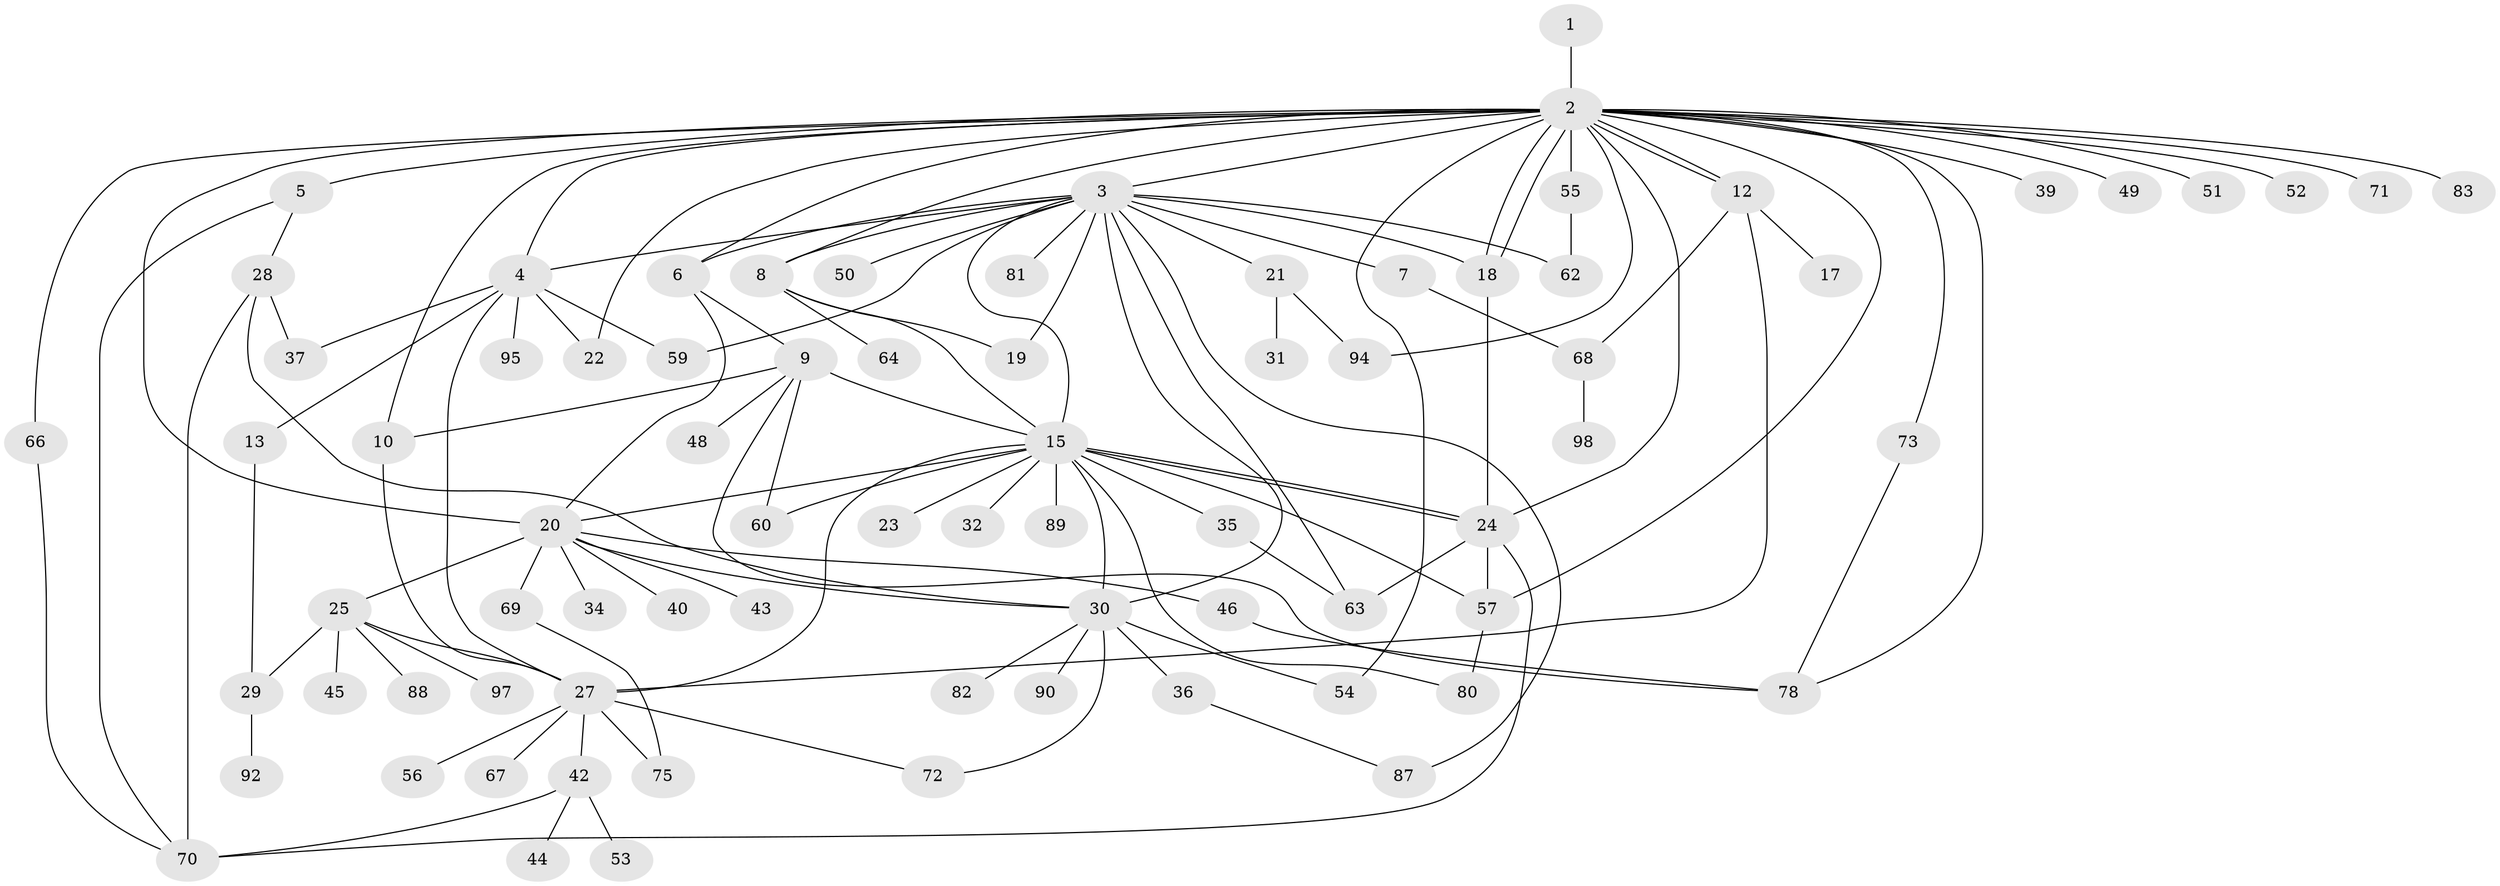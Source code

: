 // original degree distribution, {1: 0.3888888888888889, 26: 0.009259259259259259, 15: 0.018518518518518517, 8: 0.018518518518518517, 5: 0.046296296296296294, 2: 0.28703703703703703, 6: 0.05555555555555555, 3: 0.12037037037037036, 10: 0.018518518518518517, 4: 0.037037037037037035}
// Generated by graph-tools (version 1.1) at 2025/41/03/06/25 10:41:46]
// undirected, 77 vertices, 122 edges
graph export_dot {
graph [start="1"]
  node [color=gray90,style=filled];
  1;
  2 [super="+14"];
  3 [super="+61"];
  4 [super="+11"];
  5 [super="+38"];
  6 [super="+105"];
  7;
  8 [super="+33"];
  9 [super="+47"];
  10 [super="+79"];
  12 [super="+16"];
  13;
  15 [super="+41"];
  17 [super="+85"];
  18 [super="+58"];
  19;
  20 [super="+93"];
  21;
  22 [super="+103"];
  23;
  24 [super="+106"];
  25 [super="+26"];
  27 [super="+101"];
  28;
  29;
  30 [super="+77"];
  31;
  32;
  34;
  35 [super="+74"];
  36;
  37;
  39;
  40;
  42 [super="+104"];
  43;
  44;
  45;
  46;
  48;
  49;
  50;
  51;
  52;
  53;
  54;
  55;
  56 [super="+107"];
  57;
  59 [super="+100"];
  60;
  62;
  63 [super="+65"];
  64;
  66 [super="+91"];
  67;
  68 [super="+76"];
  69 [super="+99"];
  70 [super="+102"];
  71;
  72 [super="+84"];
  73;
  75 [super="+96"];
  78 [super="+86"];
  80;
  81;
  82;
  83;
  87;
  88;
  89;
  90 [super="+108"];
  92;
  94;
  95;
  97;
  98;
  1 -- 2;
  2 -- 3;
  2 -- 4;
  2 -- 5 [weight=2];
  2 -- 8;
  2 -- 12;
  2 -- 12;
  2 -- 18;
  2 -- 18;
  2 -- 20 [weight=2];
  2 -- 22;
  2 -- 24 [weight=2];
  2 -- 39;
  2 -- 49;
  2 -- 51;
  2 -- 52;
  2 -- 54;
  2 -- 55;
  2 -- 57;
  2 -- 66;
  2 -- 73;
  2 -- 83;
  2 -- 94;
  2 -- 6;
  2 -- 71;
  2 -- 78;
  2 -- 10;
  3 -- 4;
  3 -- 6;
  3 -- 7;
  3 -- 8;
  3 -- 15;
  3 -- 19;
  3 -- 21;
  3 -- 30;
  3 -- 50;
  3 -- 59;
  3 -- 63;
  3 -- 81;
  3 -- 18;
  3 -- 62;
  3 -- 87;
  4 -- 13;
  4 -- 27;
  4 -- 95;
  4 -- 59;
  4 -- 22;
  4 -- 37;
  5 -- 28;
  5 -- 70;
  6 -- 9;
  6 -- 20;
  7 -- 68;
  8 -- 19;
  8 -- 64;
  8 -- 15;
  9 -- 10;
  9 -- 15;
  9 -- 60;
  9 -- 78;
  9 -- 48;
  10 -- 27;
  12 -- 17;
  12 -- 27;
  12 -- 68;
  13 -- 29;
  15 -- 20;
  15 -- 23;
  15 -- 24;
  15 -- 24;
  15 -- 30;
  15 -- 32;
  15 -- 35;
  15 -- 57;
  15 -- 60;
  15 -- 80;
  15 -- 89;
  15 -- 27;
  18 -- 24;
  20 -- 25;
  20 -- 34;
  20 -- 40;
  20 -- 43;
  20 -- 46;
  20 -- 69;
  20 -- 30;
  21 -- 31;
  21 -- 94;
  24 -- 57;
  24 -- 70;
  24 -- 63;
  25 -- 29;
  25 -- 88;
  25 -- 45;
  25 -- 97;
  25 -- 27;
  27 -- 42;
  27 -- 56;
  27 -- 67;
  27 -- 72;
  27 -- 75;
  28 -- 30;
  28 -- 37;
  28 -- 70;
  29 -- 92;
  30 -- 36;
  30 -- 54;
  30 -- 72;
  30 -- 82;
  30 -- 90;
  35 -- 63;
  36 -- 87;
  42 -- 44;
  42 -- 53;
  42 -- 70;
  46 -- 78;
  55 -- 62;
  57 -- 80;
  66 -- 70;
  68 -- 98;
  69 -- 75;
  73 -- 78;
}
